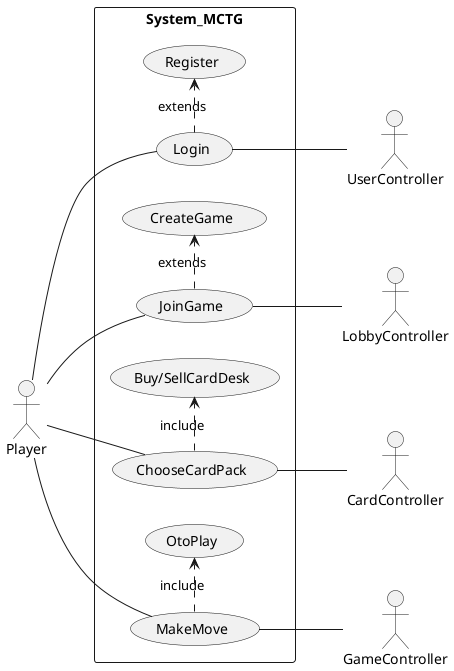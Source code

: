 @startuml
left to right direction
skinparam packageStyle rectangle
actor Player
actor CardController
actor UserController
actor LobbyController
actor GameController
rectangle System_MCTG {
  Player -- (Login)
  Player --(ChooseCardPack)
  Player -- (JoinGame)
  Player -- (MakeMove)
  (MakeMove) -- GameController
  (ChooseCardPack) -- CardController
  (Login) -- UserController
  (JoinGame) -- LobbyController
  (Login) .> (Register) : extends
  (JoinGame) .> (CreateGame) : extends
  (ChooseCardPack) .> (Buy/SellCardDesk) : include
   (MakeMove) .> (OtoPlay) : include
}
@enduml




@enduml


